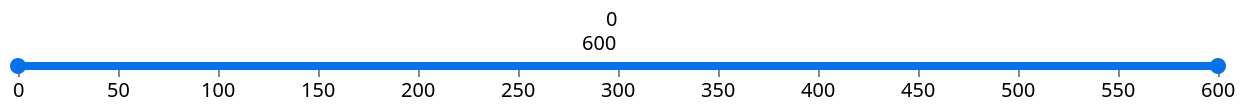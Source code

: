 {
  "$schema": "https://vega.github.io/schema/vega/v5.json",
  "description": "A timeline visualization with a custom range from 0 to 600.",
  "width": 600,
  "height": 20,
  "padding": 5,
  "signals": [
    { "name": "timeExtent", "value": [0, 600] },
    {
      "name": "brush", "update": "timeExtent",
      "on": [
        {
          "events":"mousedown",
          "update": "[invert('timeScale', x()), invert('timeScale', x())]"
        },
        {
          "events": "[mousedown, window:mouseup] > window:mousemove!",
          "update": 
          "[clamp(min(anchor, invert('timeScale', x())),0,width), clamp(max(anchor, invert('timeScale', x())),0,width)]"
        }
      ]
    },
    {
      "name": "anchor", "value": 0,
      "on": [
        {
          "events": "mousedown!",
          "update": "invert('timeScale', x())"
        }
      ]
    }
  ],
  
  "data": [
    {
      "name": "timeLine",
      "values": [
        {
          "label": "interval",
          "enter": 0,
          "leave": 600
        }
      ]
    }
  ],

  "scales": [
    {
      "name": "timeScale",
      "type": "linear",
      "round": true,
      "domain": {"signal": "timeExtent"},
      "range": "width"
    }
  ],

  "axes": [
    {"orient": "bottom", "scale": "timeScale", "format": "d"}
  ],

  "marks": [
    {
      "type": "rect",
      "name": "invisibleRectangle",
      "from": {"data": "timeLine"},
      "encode": {
        "enter": {
          "x": {"scale": "timeScale", "field": "enter"},
          "x2": {"scale": "timeScale", "field": "leave"},
          "y": {"value": 18},
          "height": {"value": 4},
          "fill": {"value": "#ececec"}
        }
      }
    },
    {
      "type": "symbol",
      "name": "coordinate1",
      "encode": {
        "enter": {
          "x": {"value": 0},
          "y": {"value": 20},
          "fill": {"value": "#0671ed"}
        },
        "update":{
          "x": {"signal": "scale('timeScale', brush[0])"}
        }
      }
    },
    {
      "type": "symbol",
      "name": "coordinate2",
      "encode": {
        "enter": {
          "x": {"value": 600},
          "y": {"value": 20},
          "fill": {"value": "#0671ed"}
        },
        "update":{
          "x": {"signal": "scale('timeScale', brush[1])"}
        }
      }
    },
    {
      "type": "rect",
      "name": "selectionBar",
      "encode": {
        "enter":{
          "x": {"value": 0},
          "x2": {"value": 600},
          "y": {"value": 18},
          "height": {"value": 4},
          "fill": {"value": "#0671ed"}
        },
        "update":{
          "x": {"signal": "scale('timeScale', brush[0])"},
          "x2": {"signal": "scale('timeScale', brush[1])"}
        }
      }
    },
    {
      "type": "text",
      "encode": {
        "update": {
          "x": {"value": 300},
          "y": {"value": 0},
          "fill": {"value": "black"},
          "fontSize": {"value": 10},
          "align": {"value": "right"},
          "text": {"signal": "brush"}
        }
      }
    }
  ]
}
